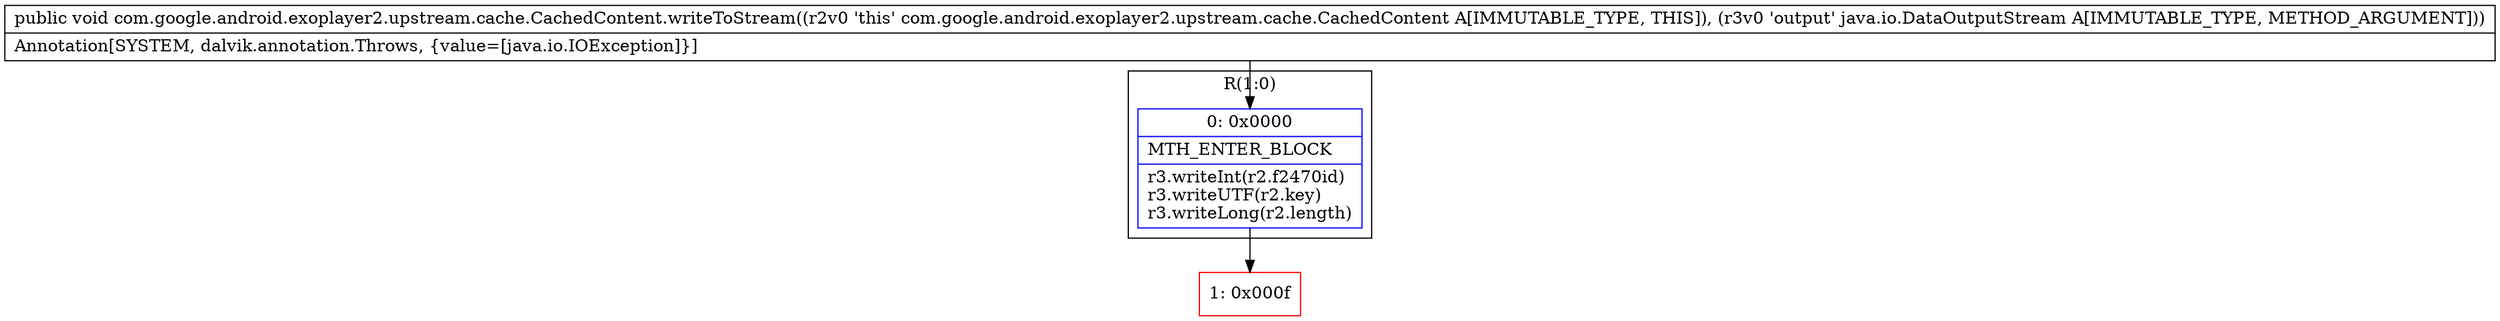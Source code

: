 digraph "CFG forcom.google.android.exoplayer2.upstream.cache.CachedContent.writeToStream(Ljava\/io\/DataOutputStream;)V" {
subgraph cluster_Region_1487701493 {
label = "R(1:0)";
node [shape=record,color=blue];
Node_0 [shape=record,label="{0\:\ 0x0000|MTH_ENTER_BLOCK\l|r3.writeInt(r2.f2470id)\lr3.writeUTF(r2.key)\lr3.writeLong(r2.length)\l}"];
}
Node_1 [shape=record,color=red,label="{1\:\ 0x000f}"];
MethodNode[shape=record,label="{public void com.google.android.exoplayer2.upstream.cache.CachedContent.writeToStream((r2v0 'this' com.google.android.exoplayer2.upstream.cache.CachedContent A[IMMUTABLE_TYPE, THIS]), (r3v0 'output' java.io.DataOutputStream A[IMMUTABLE_TYPE, METHOD_ARGUMENT]))  | Annotation[SYSTEM, dalvik.annotation.Throws, \{value=[java.io.IOException]\}]\l}"];
MethodNode -> Node_0;
Node_0 -> Node_1;
}


